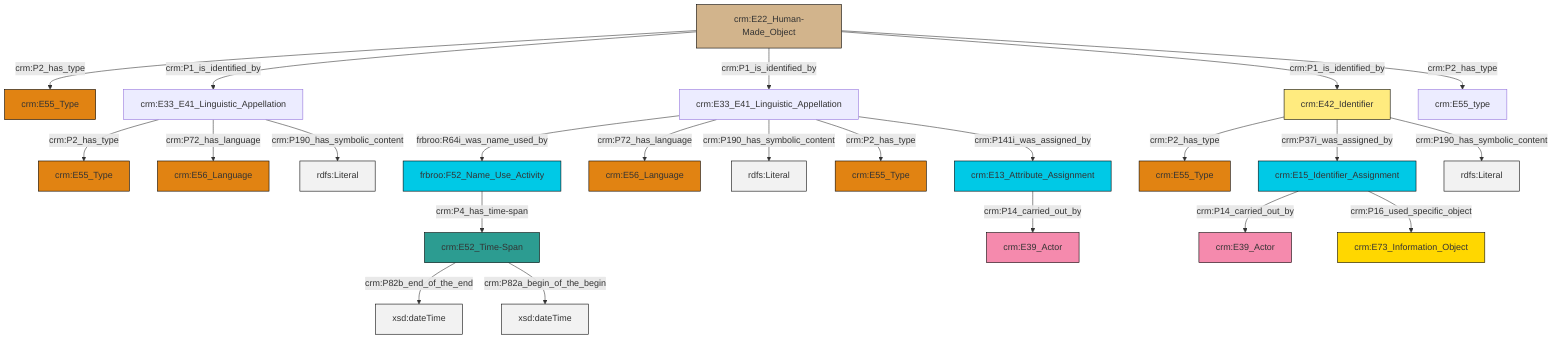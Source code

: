 graph TD
classDef Literal fill:#f2f2f2,stroke:#000000;
classDef CRM_Entity fill:#FFFFFF,stroke:#000000;
classDef Temporal_Entity fill:#00C9E6, stroke:#000000;
classDef Type fill:#E18312, stroke:#000000;
classDef Time-Span fill:#2C9C91, stroke:#000000;
classDef Appellation fill:#FFEB7F, stroke:#000000;
classDef Place fill:#008836, stroke:#000000;
classDef Persistent_Item fill:#B266B2, stroke:#000000;
classDef Conceptual_Object fill:#FFD700, stroke:#000000;
classDef Physical_Thing fill:#D2B48C, stroke:#000000;
classDef Actor fill:#f58aad, stroke:#000000;
classDef PC_Classes fill:#4ce600, stroke:#000000;
classDef Multi fill:#cccccc,stroke:#000000;

0["crm:E15_Identifier_Assignment"]:::Temporal_Entity -->|crm:P14_carried_out_by| 2["crm:E39_Actor"]:::Actor
0["crm:E15_Identifier_Assignment"]:::Temporal_Entity -->|crm:P16_used_specific_object| 3["crm:E73_Information_Object"]:::Conceptual_Object
10["crm:E52_Time-Span"]:::Time-Span -->|crm:P82b_end_of_the_end| 11[xsd:dateTime]:::Literal
16["crm:E22_Human-Made_Object"]:::Physical_Thing -->|crm:P2_has_type| 17["crm:E55_Type"]:::Type
6["frbroo:F52_Name_Use_Activity"]:::Temporal_Entity -->|crm:P4_has_time-span| 10["crm:E52_Time-Span"]:::Time-Span
21["crm:E33_E41_Linguistic_Appellation"]:::Default -->|crm:P2_has_type| 8["crm:E55_Type"]:::Type
22["crm:E33_E41_Linguistic_Appellation"]:::Default -->|frbroo:R64i_was_name_used_by| 6["frbroo:F52_Name_Use_Activity"]:::Temporal_Entity
16["crm:E22_Human-Made_Object"]:::Physical_Thing -->|crm:P1_is_identified_by| 21["crm:E33_E41_Linguistic_Appellation"]:::Default
23["crm:E42_Identifier"]:::Appellation -->|crm:P2_has_type| 25["crm:E55_Type"]:::Type
23["crm:E42_Identifier"]:::Appellation -->|crm:P37i_was_assigned_by| 0["crm:E15_Identifier_Assignment"]:::Temporal_Entity
10["crm:E52_Time-Span"]:::Time-Span -->|crm:P82a_begin_of_the_begin| 28[xsd:dateTime]:::Literal
21["crm:E33_E41_Linguistic_Appellation"]:::Default -->|crm:P72_has_language| 12["crm:E56_Language"]:::Type
21["crm:E33_E41_Linguistic_Appellation"]:::Default -->|crm:P190_has_symbolic_content| 29[rdfs:Literal]:::Literal
22["crm:E33_E41_Linguistic_Appellation"]:::Default -->|crm:P72_has_language| 30["crm:E56_Language"]:::Type
4["crm:E13_Attribute_Assignment"]:::Temporal_Entity -->|crm:P14_carried_out_by| 19["crm:E39_Actor"]:::Actor
22["crm:E33_E41_Linguistic_Appellation"]:::Default -->|crm:P190_has_symbolic_content| 32[rdfs:Literal]:::Literal
16["crm:E22_Human-Made_Object"]:::Physical_Thing -->|crm:P1_is_identified_by| 22["crm:E33_E41_Linguistic_Appellation"]:::Default
16["crm:E22_Human-Made_Object"]:::Physical_Thing -->|crm:P1_is_identified_by| 23["crm:E42_Identifier"]:::Appellation
16["crm:E22_Human-Made_Object"]:::Physical_Thing -->|crm:P2_has_type| 34["crm:E55_type"]:::Default
22["crm:E33_E41_Linguistic_Appellation"]:::Default -->|crm:P2_has_type| 14["crm:E55_Type"]:::Type
23["crm:E42_Identifier"]:::Appellation -->|crm:P190_has_symbolic_content| 36[rdfs:Literal]:::Literal
22["crm:E33_E41_Linguistic_Appellation"]:::Default -->|crm:P141i_was_assigned_by| 4["crm:E13_Attribute_Assignment"]:::Temporal_Entity